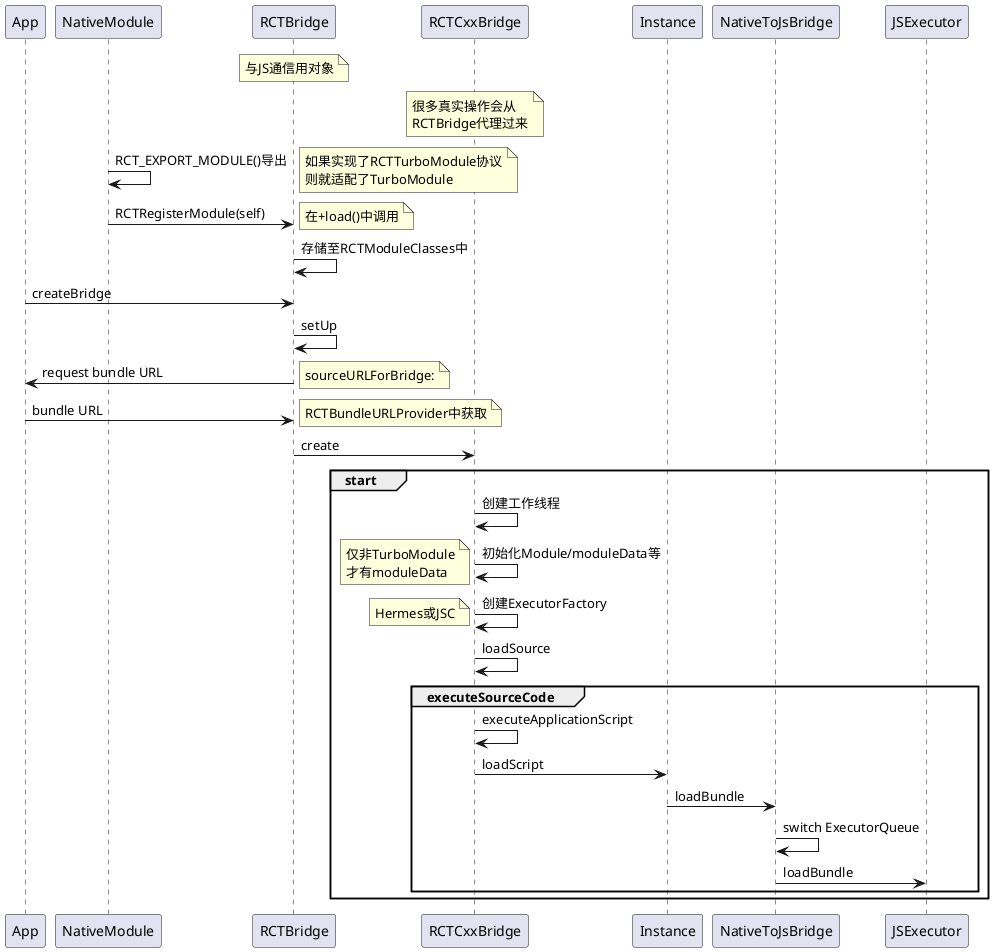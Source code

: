 ' 基于的RN版本，0.71.4

@startuml Bundle加载时序

participant App
participant NativeModule
participant RCTBridge
participant RCTCxxBridge
participant Instance
participant NativeToJsBridge
participant JSExecutor

note over RCTBridge: 与JS通信用对象
note over RCTCxxBridge: 很多真实操作会从\nRCTBridge代理过来

NativeModule -> NativeModule: RCT_EXPORT_MODULE()导出
note right: 如果实现了RCTTurboModule协议\n则就适配了TurboModule
NativeModule -> RCTBridge: RCTRegisterModule(self)
note right: 在+load()中调用
RCTBridge -> RCTBridge: 存储至RCTModuleClasses中

App -> RCTBridge: createBridge
RCTBridge -> RCTBridge: setUp
RCTBridge -> App: request bundle URL
note right: sourceURLForBridge:
App -> RCTBridge: bundle URL
note right: RCTBundleURLProvider中获取

RCTBridge -> RCTCxxBridge: create

group start
RCTCxxBridge -> RCTCxxBridge: 创建工作线程
RCTCxxBridge -> RCTCxxBridge: 初始化Module/moduleData等
note left: 仅非TurboModule\n才有moduleData
RCTCxxBridge -> RCTCxxBridge: 创建ExecutorFactory
note left: Hermes或JSC

RCTCxxBridge -> RCTCxxBridge: loadSource

    group executeSourceCode
    RCTCxxBridge -> RCTCxxBridge: executeApplicationScript
    RCTCxxBridge -> Instance: loadScript
    Instance -> NativeToJsBridge: loadBundle
    NativeToJsBridge -> NativeToJsBridge: switch ExecutorQueue
    NativeToJsBridge -> JSExecutor: loadBundle
    end

end

@enduml
